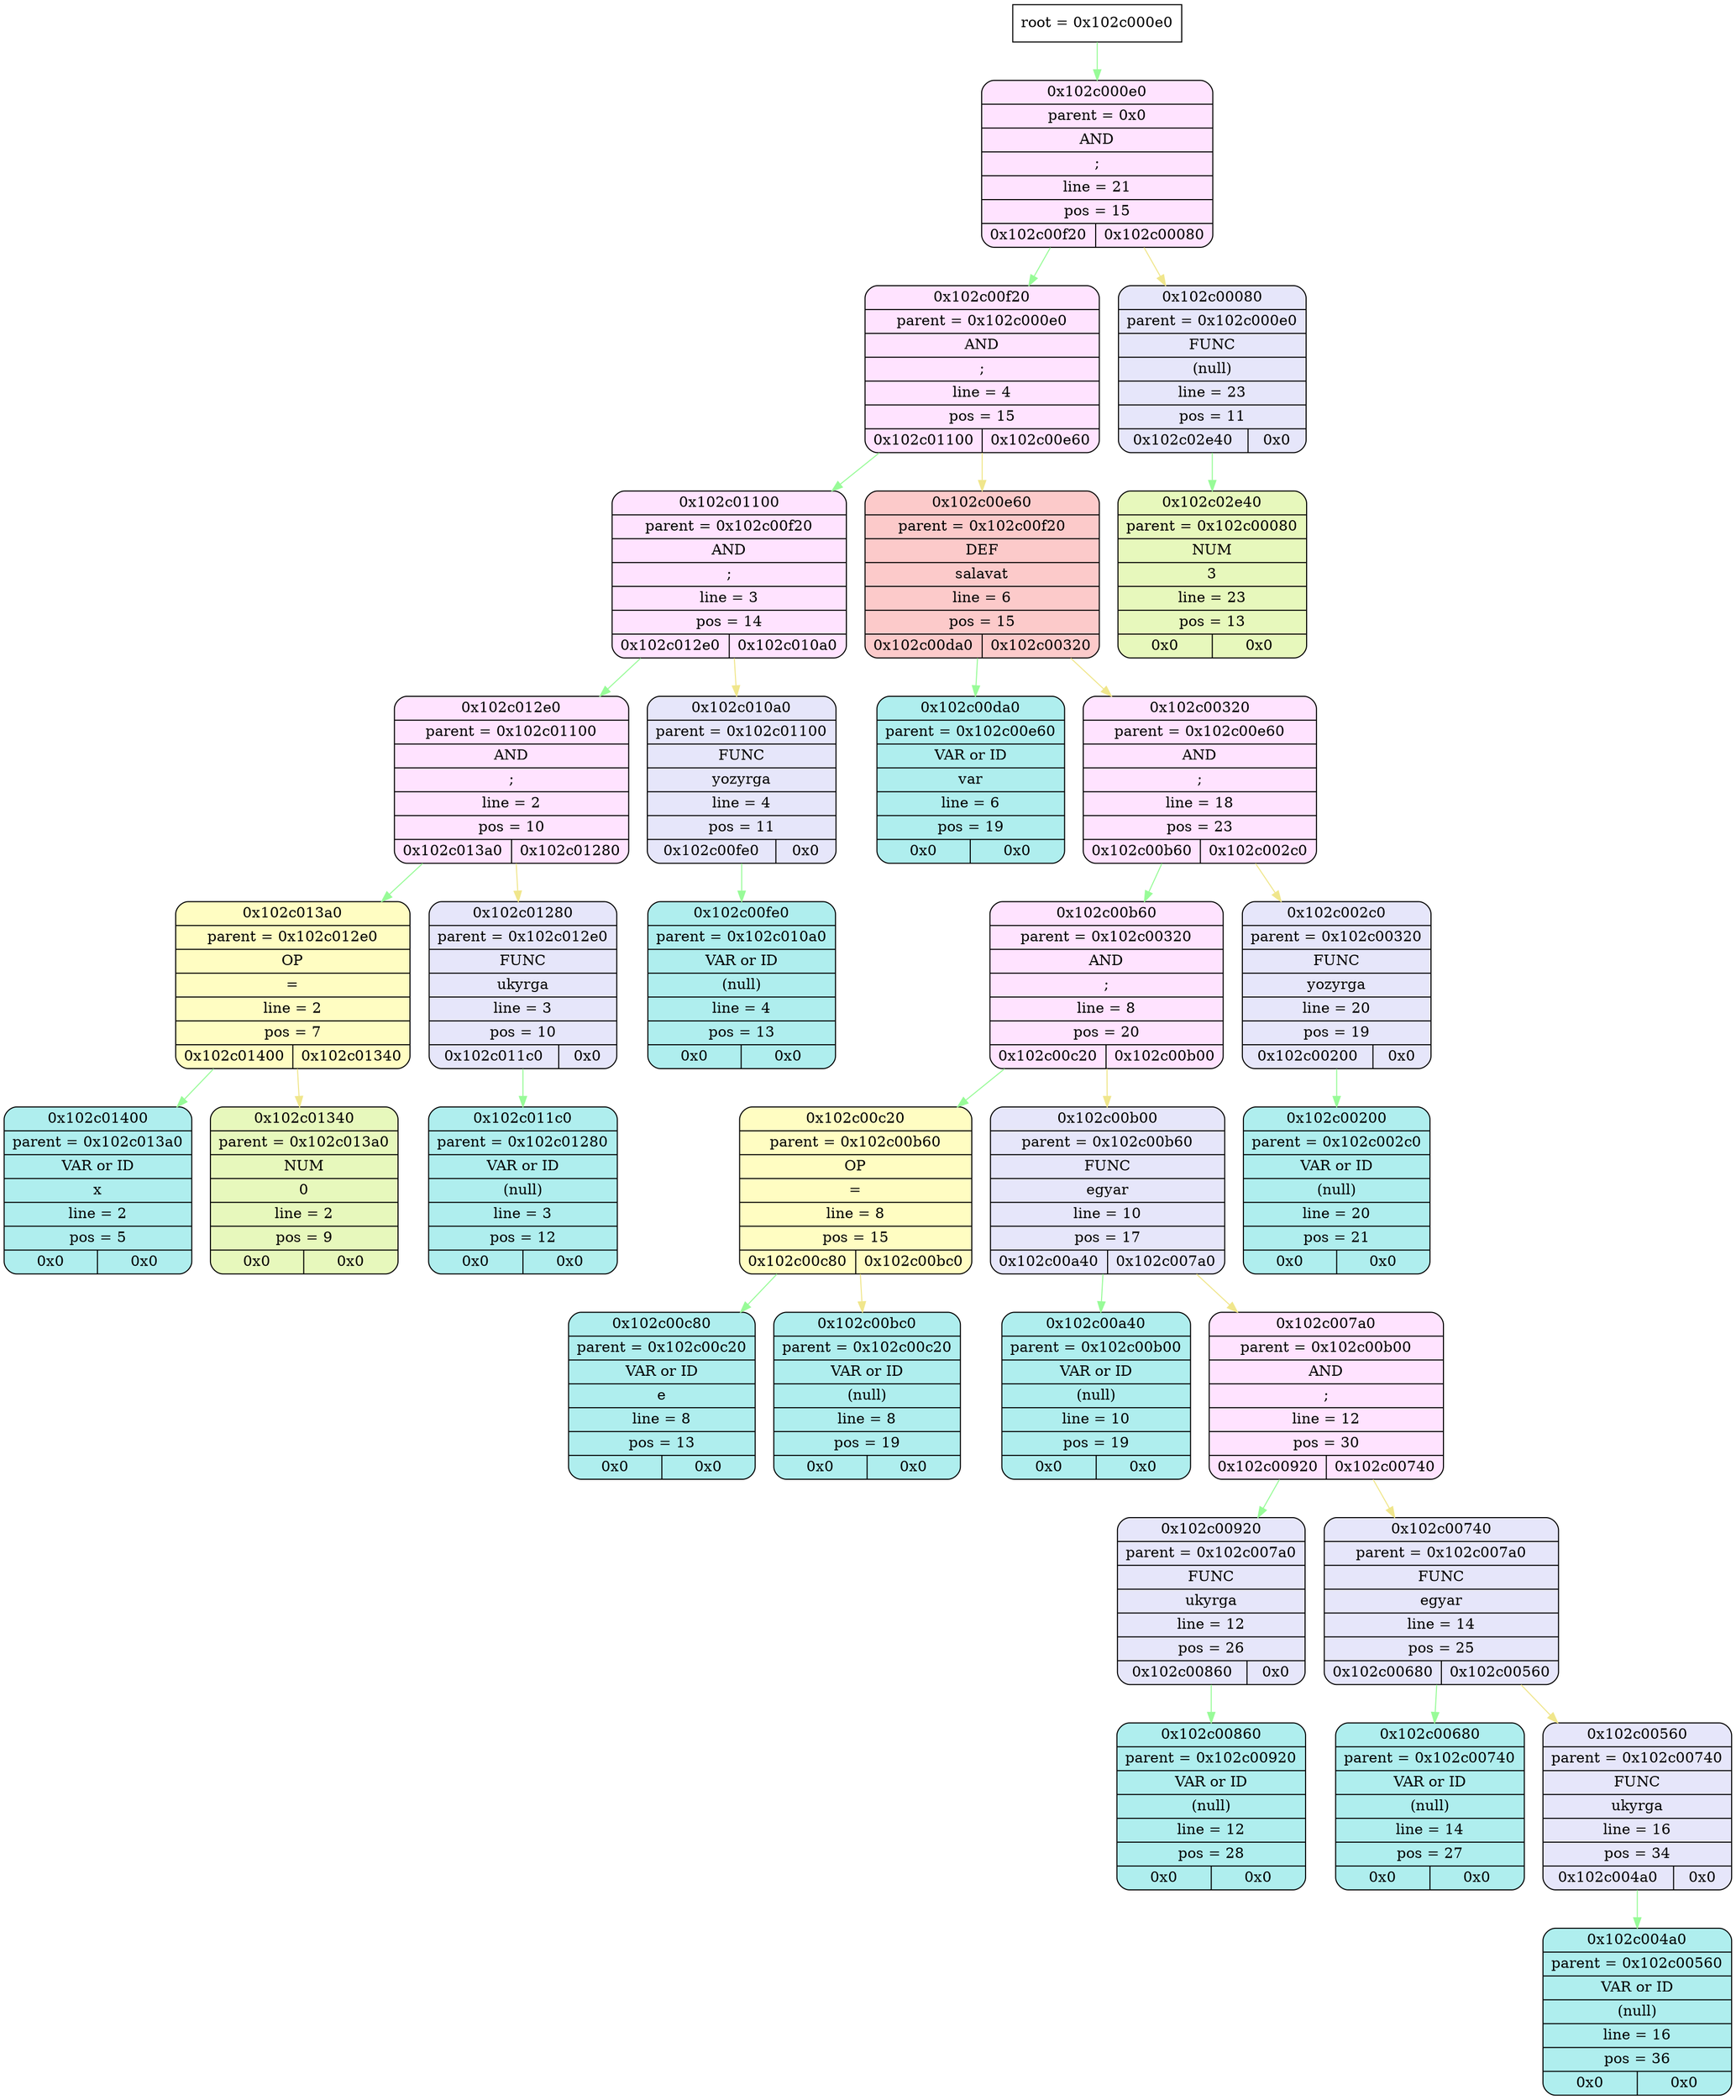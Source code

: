digraph
{
    node_info[shape = record, label = "{root = 0x102c000e0}"];

    node_info->node_0x102c000e0 [color = "#98FB98"];
    node_0x102c000e0[shape = Mrecord, label = "{{0x102c000e0} | {parent =  0x0} | {AND} | {;} | {line = 21} | {pos = 15} | {0x102c00f20 | 0x102c00080}}",
                style="filled", fillcolor="#FFE3FF"];
    node_0x102c00f20[shape = Mrecord, label = "{{0x102c00f20} | {parent =  0x102c000e0} | {AND} | {;} | {line = 4} | {pos = 15} | {0x102c01100 | 0x102c00e60}}",
                style="filled", fillcolor="#FFE3FF"];
    node_0x102c01100[shape = Mrecord, label = "{{0x102c01100} | {parent =  0x102c00f20} | {AND} | {;} | {line = 3} | {pos = 14} | {0x102c012e0 | 0x102c010a0}}",
                style="filled", fillcolor="#FFE3FF"];
    node_0x102c012e0[shape = Mrecord, label = "{{0x102c012e0} | {parent =  0x102c01100} | {AND} | {;} | {line = 2} | {pos = 10} | {0x102c013a0 | 0x102c01280}}",
                style="filled", fillcolor="#FFE3FF"];
    node_0x102c013a0[shape = Mrecord, label = "{{0x102c013a0} | {parent =  0x102c012e0} | {OP} | {=} | {line = 2} | {pos = 7} | {0x102c01400 | 0x102c01340}}",
                style="filled", fillcolor="#FFFDC2"];
    node_0x102c01400[shape = Mrecord, label = "{{0x102c01400} | {parent =  0x102c013a0} | {VAR or ID} | {x} | {line = 2} | {pos = 5} | {0x0 | 0x0}}",
                style="filled", fillcolor="#AFEEEE"];
    node_0x102c01340[shape = Mrecord, label = "{{0x102c01340} | {parent =  0x102c013a0} | {NUM} | {0} | {line = 2} | {pos = 9} | {0x0 | 0x0}}",
                style="filled", fillcolor="#E7F8BC"];
    node_0x102c01280[shape = Mrecord, label = "{{0x102c01280} | {parent =  0x102c012e0} | {FUNC} | {ukyrga} | {line = 3} | {pos = 10} | {0x102c011c0 | 0x0}}",
                style="filled", fillcolor="#E6E6FA"];
    node_0x102c011c0[shape = Mrecord, label = "{{0x102c011c0} | {parent =  0x102c01280} | {VAR or ID} | {(null)} | {line = 3} | {pos = 12} | {0x0 | 0x0}}",
                style="filled", fillcolor="#AFEEEE"];
    node_0x102c010a0[shape = Mrecord, label = "{{0x102c010a0} | {parent =  0x102c01100} | {FUNC} | {yozyrga} | {line = 4} | {pos = 11} | {0x102c00fe0 | 0x0}}",
                style="filled", fillcolor="#E6E6FA"];
    node_0x102c00fe0[shape = Mrecord, label = "{{0x102c00fe0} | {parent =  0x102c010a0} | {VAR or ID} | {(null)} | {line = 4} | {pos = 13} | {0x0 | 0x0}}",
                style="filled", fillcolor="#AFEEEE"];
    node_0x102c00e60[shape = Mrecord, label = "{{0x102c00e60} | {parent =  0x102c00f20} | {DEF} | {salavat} | {line = 6} | {pos = 15} | {0x102c00da0 | 0x102c00320}}",
                style="filled", fillcolor="#FCCACA"];
    node_0x102c00da0[shape = Mrecord, label = "{{0x102c00da0} | {parent =  0x102c00e60} | {VAR or ID} | {var} | {line = 6} | {pos = 19} | {0x0 | 0x0}}",
                style="filled", fillcolor="#AFEEEE"];
    node_0x102c00320[shape = Mrecord, label = "{{0x102c00320} | {parent =  0x102c00e60} | {AND} | {;} | {line = 18} | {pos = 23} | {0x102c00b60 | 0x102c002c0}}",
                style="filled", fillcolor="#FFE3FF"];
    node_0x102c00b60[shape = Mrecord, label = "{{0x102c00b60} | {parent =  0x102c00320} | {AND} | {;} | {line = 8} | {pos = 20} | {0x102c00c20 | 0x102c00b00}}",
                style="filled", fillcolor="#FFE3FF"];
    node_0x102c00c20[shape = Mrecord, label = "{{0x102c00c20} | {parent =  0x102c00b60} | {OP} | {=} | {line = 8} | {pos = 15} | {0x102c00c80 | 0x102c00bc0}}",
                style="filled", fillcolor="#FFFDC2"];
    node_0x102c00c80[shape = Mrecord, label = "{{0x102c00c80} | {parent =  0x102c00c20} | {VAR or ID} | {e} | {line = 8} | {pos = 13} | {0x0 | 0x0}}",
                style="filled", fillcolor="#AFEEEE"];
    node_0x102c00bc0[shape = Mrecord, label = "{{0x102c00bc0} | {parent =  0x102c00c20} | {VAR or ID} | {(null)} | {line = 8} | {pos = 19} | {0x0 | 0x0}}",
                style="filled", fillcolor="#AFEEEE"];
    node_0x102c00b00[shape = Mrecord, label = "{{0x102c00b00} | {parent =  0x102c00b60} | {FUNC} | {egyar} | {line = 10} | {pos = 17} | {0x102c00a40 | 0x102c007a0}}",
                style="filled", fillcolor="#E6E6FA"];
    node_0x102c00a40[shape = Mrecord, label = "{{0x102c00a40} | {parent =  0x102c00b00} | {VAR or ID} | {(null)} | {line = 10} | {pos = 19} | {0x0 | 0x0}}",
                style="filled", fillcolor="#AFEEEE"];
    node_0x102c007a0[shape = Mrecord, label = "{{0x102c007a0} | {parent =  0x102c00b00} | {AND} | {;} | {line = 12} | {pos = 30} | {0x102c00920 | 0x102c00740}}",
                style="filled", fillcolor="#FFE3FF"];
    node_0x102c00920[shape = Mrecord, label = "{{0x102c00920} | {parent =  0x102c007a0} | {FUNC} | {ukyrga} | {line = 12} | {pos = 26} | {0x102c00860 | 0x0}}",
                style="filled", fillcolor="#E6E6FA"];
    node_0x102c00860[shape = Mrecord, label = "{{0x102c00860} | {parent =  0x102c00920} | {VAR or ID} | {(null)} | {line = 12} | {pos = 28} | {0x0 | 0x0}}",
                style="filled", fillcolor="#AFEEEE"];
    node_0x102c00740[shape = Mrecord, label = "{{0x102c00740} | {parent =  0x102c007a0} | {FUNC} | {egyar} | {line = 14} | {pos = 25} | {0x102c00680 | 0x102c00560}}",
                style="filled", fillcolor="#E6E6FA"];
    node_0x102c00680[shape = Mrecord, label = "{{0x102c00680} | {parent =  0x102c00740} | {VAR or ID} | {(null)} | {line = 14} | {pos = 27} | {0x0 | 0x0}}",
                style="filled", fillcolor="#AFEEEE"];
    node_0x102c00560[shape = Mrecord, label = "{{0x102c00560} | {parent =  0x102c00740} | {FUNC} | {ukyrga} | {line = 16} | {pos = 34} | {0x102c004a0 | 0x0}}",
                style="filled", fillcolor="#E6E6FA"];
    node_0x102c004a0[shape = Mrecord, label = "{{0x102c004a0} | {parent =  0x102c00560} | {VAR or ID} | {(null)} | {line = 16} | {pos = 36} | {0x0 | 0x0}}",
                style="filled", fillcolor="#AFEEEE"];
    node_0x102c002c0[shape = Mrecord, label = "{{0x102c002c0} | {parent =  0x102c00320} | {FUNC} | {yozyrga} | {line = 20} | {pos = 19} | {0x102c00200 | 0x0}}",
                style="filled", fillcolor="#E6E6FA"];
    node_0x102c00200[shape = Mrecord, label = "{{0x102c00200} | {parent =  0x102c002c0} | {VAR or ID} | {(null)} | {line = 20} | {pos = 21} | {0x0 | 0x0}}",
                style="filled", fillcolor="#AFEEEE"];
    node_0x102c00080[shape = Mrecord, label = "{{0x102c00080} | {parent =  0x102c000e0} | {FUNC} | {(null)} | {line = 23} | {pos = 11} | {0x102c02e40 | 0x0}}",
                style="filled", fillcolor="#E6E6FA"];
    node_0x102c02e40[shape = Mrecord, label = "{{0x102c02e40} | {parent =  0x102c00080} | {NUM} | {3} | {line = 23} | {pos = 13} | {0x0 | 0x0}}",
                style="filled", fillcolor="#E7F8BC"];
    node_0x102c000e0->node_0x102c00f20 [color = "#98FB98"];
    node_0x102c00f20->node_0x102c01100 [color = "#98FB98"];
    node_0x102c01100->node_0x102c012e0 [color = "#98FB98"];
    node_0x102c012e0->node_0x102c013a0 [color = "#98FB98"];
    node_0x102c013a0->node_0x102c01400 [color = "#98FB98"];
    node_0x102c013a0->node_0x102c01340 [color = "#F0E68C"];
    node_0x102c012e0->node_0x102c01280 [color = "#F0E68C"];
    node_0x102c01280->node_0x102c011c0 [color = "#98FB98"];
    node_0x102c01100->node_0x102c010a0 [color = "#F0E68C"];
    node_0x102c010a0->node_0x102c00fe0 [color = "#98FB98"];
    node_0x102c00f20->node_0x102c00e60 [color = "#F0E68C"];
    node_0x102c00e60->node_0x102c00da0 [color = "#98FB98"];
    node_0x102c00e60->node_0x102c00320 [color = "#F0E68C"];
    node_0x102c00320->node_0x102c00b60 [color = "#98FB98"];
    node_0x102c00b60->node_0x102c00c20 [color = "#98FB98"];
    node_0x102c00c20->node_0x102c00c80 [color = "#98FB98"];
    node_0x102c00c20->node_0x102c00bc0 [color = "#F0E68C"];
    node_0x102c00b60->node_0x102c00b00 [color = "#F0E68C"];
    node_0x102c00b00->node_0x102c00a40 [color = "#98FB98"];
    node_0x102c00b00->node_0x102c007a0 [color = "#F0E68C"];
    node_0x102c007a0->node_0x102c00920 [color = "#98FB98"];
    node_0x102c00920->node_0x102c00860 [color = "#98FB98"];
    node_0x102c007a0->node_0x102c00740 [color = "#F0E68C"];
    node_0x102c00740->node_0x102c00680 [color = "#98FB98"];
    node_0x102c00740->node_0x102c00560 [color = "#F0E68C"];
    node_0x102c00560->node_0x102c004a0 [color = "#98FB98"];
    node_0x102c00320->node_0x102c002c0 [color = "#F0E68C"];
    node_0x102c002c0->node_0x102c00200 [color = "#98FB98"];
    node_0x102c000e0->node_0x102c00080 [color = "#F0E68C"];
    node_0x102c00080->node_0x102c02e40 [color = "#98FB98"];
}